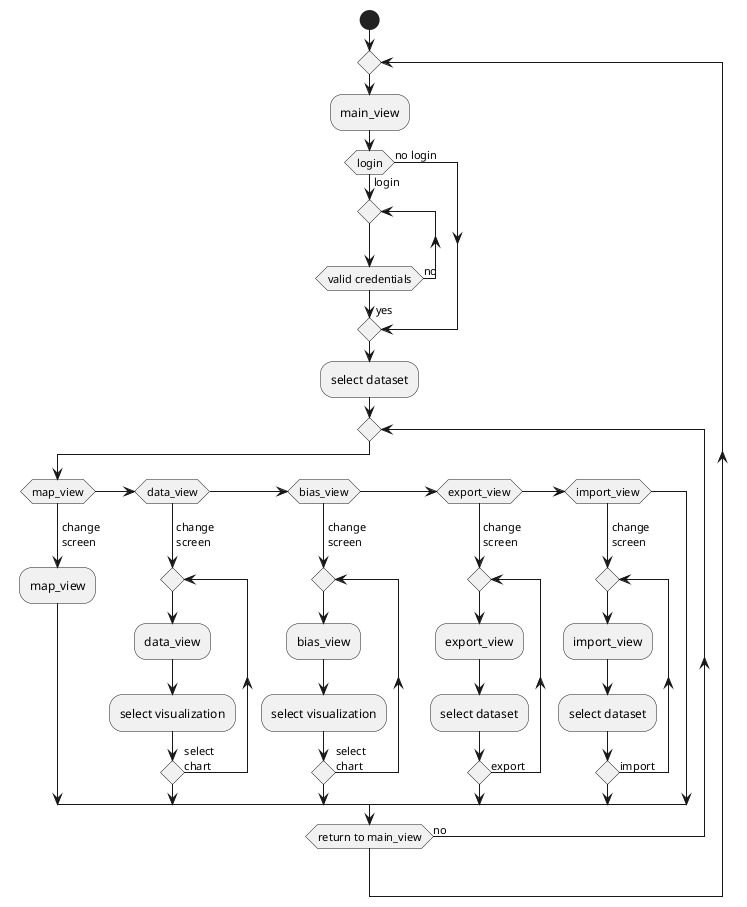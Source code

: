 @startuml
start



repeat

:main_view;
if (login) then (login)
    repeat
    repeat while (valid credentials) is (no)
    ->yes;
else (no login)
endif


:select dataset;
/'
this nested repeat was the only way I could think of to get the
desired flow, still not quite sure how to get the 'yes' label on
the bottom, and leaving an unclosed repeat is probably bad form,
but makes this look worse
'/
repeat

if (map_view) then (\nchange\nscreen)
    :map_view;
elseif (data_view) then (\nchange\nscreen)
    repeat
    :data_view;
    :select visualization;
    repeat while ( ) is (select\nchart)
elseif (bias_view) then (\nchange\nscreen)
    repeat
    :bias_view;
    :select visualization;
    repeat while ( ) is (select\nchart)
elseif (export_view) then (\nchange\nscreen)
    repeat
    :export_view;
    :select dataset;
    repeat while ( ) is (export)
elseif (import_view) then (\nchange\nscreen)
    repeat
    :import_view;
    :select dataset;
    repeat while ( ) is (import)

endif

repeat while (return to main_view) is (no)



@enduml
